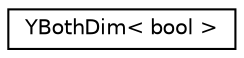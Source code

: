 digraph "Graphical Class Hierarchy"
{
 // LATEX_PDF_SIZE
  edge [fontname="Helvetica",fontsize="10",labelfontname="Helvetica",labelfontsize="10"];
  node [fontname="Helvetica",fontsize="10",shape=record];
  rankdir="LR";
  Node0 [label="YBothDim\< bool \>",height=0.2,width=0.4,color="black", fillcolor="white", style="filled",URL="$classYBothDim.html",tooltip=" "];
}

